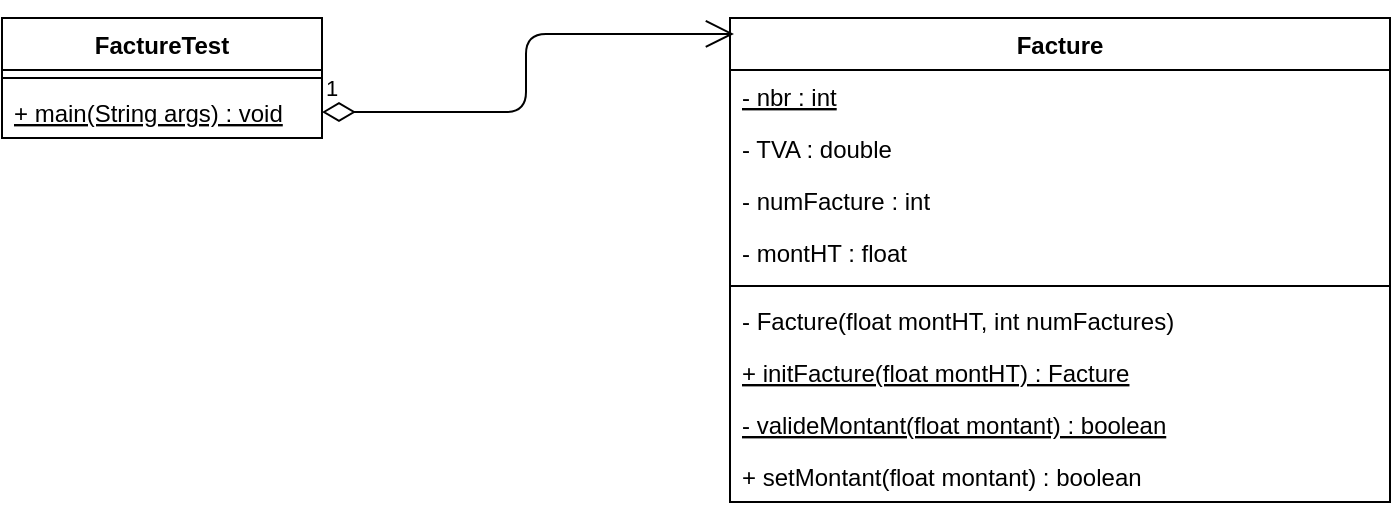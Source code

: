 <mxfile version="13.0.1" type="device"><diagram id="C5RBs43oDa-KdzZeNtuy" name="Page-1"><mxGraphModel dx="1086" dy="765" grid="1" gridSize="10" guides="1" tooltips="1" connect="1" arrows="1" fold="1" page="1" pageScale="1" pageWidth="827" pageHeight="1169" math="0" shadow="0"><root><mxCell id="WIyWlLk6GJQsqaUBKTNV-0"/><mxCell id="WIyWlLk6GJQsqaUBKTNV-1" parent="WIyWlLk6GJQsqaUBKTNV-0"/><mxCell id="4p_tA-PrwnCndVJgvIH3-0" value="Facture" style="swimlane;fontStyle=1;align=center;verticalAlign=top;childLayout=stackLayout;horizontal=1;startSize=26;horizontalStack=0;resizeParent=1;resizeParentMax=0;resizeLast=0;collapsible=1;marginBottom=0;" vertex="1" parent="WIyWlLk6GJQsqaUBKTNV-1"><mxGeometry x="414" y="150" width="330" height="242" as="geometry"/></mxCell><mxCell id="4p_tA-PrwnCndVJgvIH3-1" value="- nbr : int" style="text;strokeColor=none;fillColor=none;align=left;verticalAlign=top;spacingLeft=4;spacingRight=4;overflow=hidden;rotatable=0;points=[[0,0.5],[1,0.5]];portConstraint=eastwest;fontStyle=4" vertex="1" parent="4p_tA-PrwnCndVJgvIH3-0"><mxGeometry y="26" width="330" height="26" as="geometry"/></mxCell><mxCell id="4p_tA-PrwnCndVJgvIH3-4" value="- TVA : double" style="text;strokeColor=none;fillColor=none;align=left;verticalAlign=top;spacingLeft=4;spacingRight=4;overflow=hidden;rotatable=0;points=[[0,0.5],[1,0.5]];portConstraint=eastwest;fontStyle=0" vertex="1" parent="4p_tA-PrwnCndVJgvIH3-0"><mxGeometry y="52" width="330" height="26" as="geometry"/></mxCell><mxCell id="4p_tA-PrwnCndVJgvIH3-5" value="- numFacture : int" style="text;strokeColor=none;fillColor=none;align=left;verticalAlign=top;spacingLeft=4;spacingRight=4;overflow=hidden;rotatable=0;points=[[0,0.5],[1,0.5]];portConstraint=eastwest;fontStyle=0" vertex="1" parent="4p_tA-PrwnCndVJgvIH3-0"><mxGeometry y="78" width="330" height="26" as="geometry"/></mxCell><mxCell id="4p_tA-PrwnCndVJgvIH3-6" value="- montHT : float" style="text;strokeColor=none;fillColor=none;align=left;verticalAlign=top;spacingLeft=4;spacingRight=4;overflow=hidden;rotatable=0;points=[[0,0.5],[1,0.5]];portConstraint=eastwest;fontStyle=0" vertex="1" parent="4p_tA-PrwnCndVJgvIH3-0"><mxGeometry y="104" width="330" height="26" as="geometry"/></mxCell><mxCell id="4p_tA-PrwnCndVJgvIH3-2" value="" style="line;strokeWidth=1;fillColor=none;align=left;verticalAlign=middle;spacingTop=-1;spacingLeft=3;spacingRight=3;rotatable=0;labelPosition=right;points=[];portConstraint=eastwest;" vertex="1" parent="4p_tA-PrwnCndVJgvIH3-0"><mxGeometry y="130" width="330" height="8" as="geometry"/></mxCell><mxCell id="4p_tA-PrwnCndVJgvIH3-3" value="- Facture(float montHT, int numFactures)" style="text;strokeColor=none;fillColor=none;align=left;verticalAlign=top;spacingLeft=4;spacingRight=4;overflow=hidden;rotatable=0;points=[[0,0.5],[1,0.5]];portConstraint=eastwest;" vertex="1" parent="4p_tA-PrwnCndVJgvIH3-0"><mxGeometry y="138" width="330" height="26" as="geometry"/></mxCell><mxCell id="4p_tA-PrwnCndVJgvIH3-7" value="+ initFacture(float montHT) : Facture" style="text;strokeColor=none;fillColor=none;align=left;verticalAlign=top;spacingLeft=4;spacingRight=4;overflow=hidden;rotatable=0;points=[[0,0.5],[1,0.5]];portConstraint=eastwest;fontStyle=4" vertex="1" parent="4p_tA-PrwnCndVJgvIH3-0"><mxGeometry y="164" width="330" height="26" as="geometry"/></mxCell><mxCell id="4p_tA-PrwnCndVJgvIH3-8" value="- valideMontant(float montant) : boolean" style="text;strokeColor=none;fillColor=none;align=left;verticalAlign=top;spacingLeft=4;spacingRight=4;overflow=hidden;rotatable=0;points=[[0,0.5],[1,0.5]];portConstraint=eastwest;fontStyle=4" vertex="1" parent="4p_tA-PrwnCndVJgvIH3-0"><mxGeometry y="190" width="330" height="26" as="geometry"/></mxCell><mxCell id="4p_tA-PrwnCndVJgvIH3-9" value="+ setMontant(float montant) : boolean" style="text;strokeColor=none;fillColor=none;align=left;verticalAlign=top;spacingLeft=4;spacingRight=4;overflow=hidden;rotatable=0;points=[[0,0.5],[1,0.5]];portConstraint=eastwest;fontStyle=0" vertex="1" parent="4p_tA-PrwnCndVJgvIH3-0"><mxGeometry y="216" width="330" height="26" as="geometry"/></mxCell><mxCell id="4p_tA-PrwnCndVJgvIH3-10" value="FactureTest" style="swimlane;fontStyle=1;align=center;verticalAlign=top;childLayout=stackLayout;horizontal=1;startSize=26;horizontalStack=0;resizeParent=1;resizeParentMax=0;resizeLast=0;collapsible=1;marginBottom=0;" vertex="1" parent="WIyWlLk6GJQsqaUBKTNV-1"><mxGeometry x="50" y="150" width="160" height="60" as="geometry"/></mxCell><mxCell id="4p_tA-PrwnCndVJgvIH3-12" value="" style="line;strokeWidth=1;fillColor=none;align=left;verticalAlign=middle;spacingTop=-1;spacingLeft=3;spacingRight=3;rotatable=0;labelPosition=right;points=[];portConstraint=eastwest;" vertex="1" parent="4p_tA-PrwnCndVJgvIH3-10"><mxGeometry y="26" width="160" height="8" as="geometry"/></mxCell><mxCell id="4p_tA-PrwnCndVJgvIH3-13" value="+ main(String args) : void" style="text;strokeColor=none;fillColor=none;align=left;verticalAlign=top;spacingLeft=4;spacingRight=4;overflow=hidden;rotatable=0;points=[[0,0.5],[1,0.5]];portConstraint=eastwest;fontStyle=4" vertex="1" parent="4p_tA-PrwnCndVJgvIH3-10"><mxGeometry y="34" width="160" height="26" as="geometry"/></mxCell><mxCell id="4p_tA-PrwnCndVJgvIH3-14" value="1" style="endArrow=open;html=1;endSize=12;startArrow=diamondThin;startSize=14;startFill=0;edgeStyle=orthogonalEdgeStyle;align=left;verticalAlign=bottom;exitX=1;exitY=0.5;exitDx=0;exitDy=0;entryX=0.006;entryY=0.033;entryDx=0;entryDy=0;entryPerimeter=0;" edge="1" parent="WIyWlLk6GJQsqaUBKTNV-1" source="4p_tA-PrwnCndVJgvIH3-13" target="4p_tA-PrwnCndVJgvIH3-0"><mxGeometry x="-1" y="3" relative="1" as="geometry"><mxPoint x="190" y="360" as="sourcePoint"/><mxPoint x="350" y="360" as="targetPoint"/></mxGeometry></mxCell></root></mxGraphModel></diagram></mxfile>